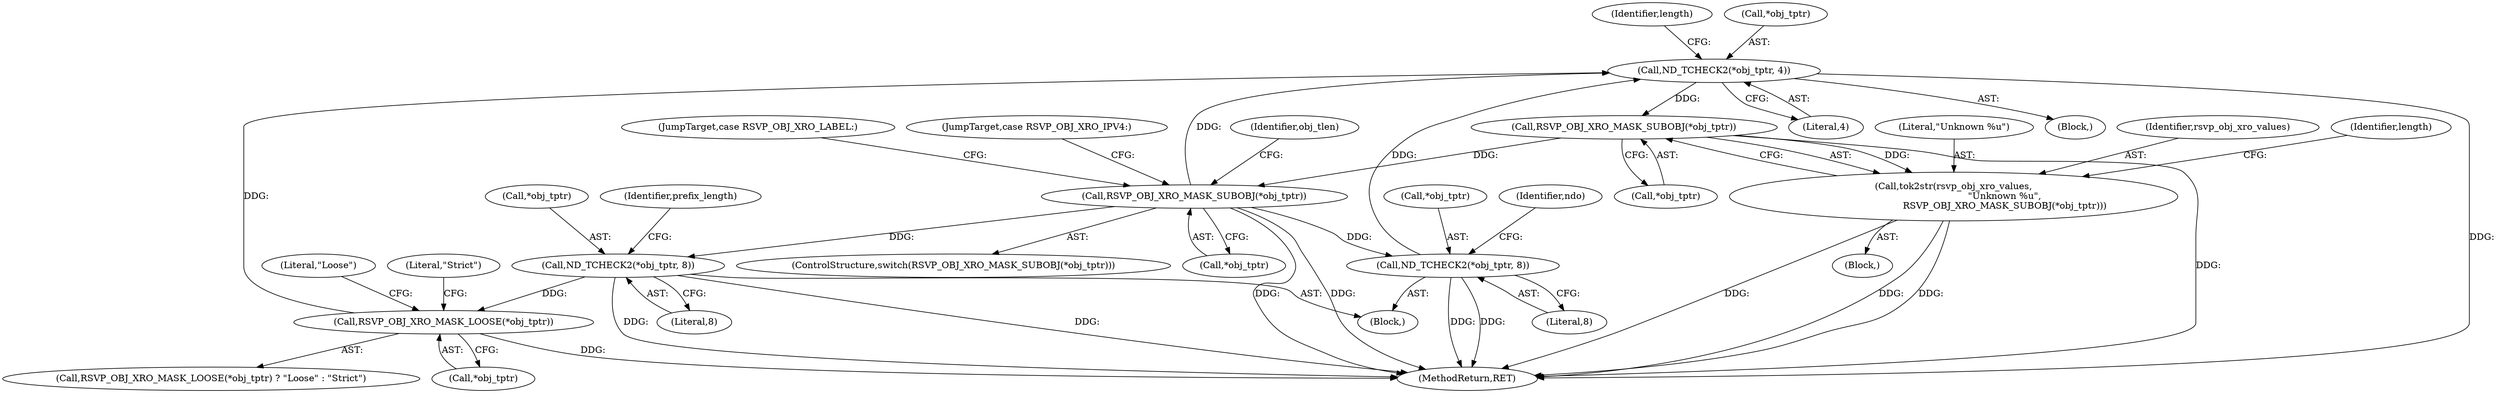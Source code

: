 digraph "0_tcpdump_3c8a2b0e91d8d8947e89384dacf6b54673083e71@pointer" {
"1001314" [label="(Call,ND_TCHECK2(*obj_tptr, 4))"];
"1001432" [label="(Call,ND_TCHECK2(*obj_tptr, 8))"];
"1001352" [label="(Call,RSVP_OBJ_XRO_MASK_SUBOBJ(*obj_tptr))"];
"1001335" [label="(Call,RSVP_OBJ_XRO_MASK_SUBOBJ(*obj_tptr))"];
"1001314" [label="(Call,ND_TCHECK2(*obj_tptr, 4))"];
"1001397" [label="(Call,RSVP_OBJ_XRO_MASK_LOOSE(*obj_tptr))"];
"1001368" [label="(Call,ND_TCHECK2(*obj_tptr, 8))"];
"1001332" [label="(Call,tok2str(rsvp_obj_xro_values,\n                                   \"Unknown %u\",\n                                   RSVP_OBJ_XRO_MASK_SUBOBJ(*obj_tptr)))"];
"1001355" [label="(Block,)"];
"1001369" [label="(Call,*obj_tptr)"];
"1001400" [label="(Literal,\"Loose\")"];
"1001317" [label="(Literal,4)"];
"1003388" [label="(MethodReturn,RET)"];
"1001334" [label="(Literal,\"Unknown %u\")"];
"1001397" [label="(Call,RSVP_OBJ_XRO_MASK_LOOSE(*obj_tptr))"];
"1001371" [label="(Literal,8)"];
"1001435" [label="(Literal,8)"];
"1001476" [label="(Identifier,obj_tlen)"];
"1001336" [label="(Call,*obj_tptr)"];
"1001401" [label="(Literal,\"Strict\")"];
"1001421" [label="(JumpTarget,case RSVP_OBJ_XRO_LABEL:)"];
"1001352" [label="(Call,RSVP_OBJ_XRO_MASK_SUBOBJ(*obj_tptr))"];
"1001432" [label="(Call,ND_TCHECK2(*obj_tptr, 8))"];
"1001351" [label="(ControlStructure,switch(RSVP_OBJ_XRO_MASK_SUBOBJ(*obj_tptr)))"];
"1001433" [label="(Call,*obj_tptr)"];
"1001438" [label="(Identifier,ndo)"];
"1001357" [label="(JumpTarget,case RSVP_OBJ_XRO_IPV4:)"];
"1001396" [label="(Call,RSVP_OBJ_XRO_MASK_LOOSE(*obj_tptr) ? \"Loose\" : \"Strict\")"];
"1001373" [label="(Identifier,prefix_length)"];
"1001314" [label="(Call,ND_TCHECK2(*obj_tptr, 4))"];
"1001332" [label="(Call,tok2str(rsvp_obj_xro_values,\n                                   \"Unknown %u\",\n                                   RSVP_OBJ_XRO_MASK_SUBOBJ(*obj_tptr)))"];
"1001319" [label="(Identifier,length)"];
"1001333" [label="(Identifier,rsvp_obj_xro_values)"];
"1001338" [label="(Identifier,length)"];
"1001312" [label="(Block,)"];
"1001335" [label="(Call,RSVP_OBJ_XRO_MASK_SUBOBJ(*obj_tptr))"];
"1001368" [label="(Call,ND_TCHECK2(*obj_tptr, 8))"];
"1001331" [label="(Block,)"];
"1001315" [label="(Call,*obj_tptr)"];
"1001353" [label="(Call,*obj_tptr)"];
"1001398" [label="(Call,*obj_tptr)"];
"1001314" -> "1001312"  [label="AST: "];
"1001314" -> "1001317"  [label="CFG: "];
"1001315" -> "1001314"  [label="AST: "];
"1001317" -> "1001314"  [label="AST: "];
"1001319" -> "1001314"  [label="CFG: "];
"1001314" -> "1003388"  [label="DDG: "];
"1001432" -> "1001314"  [label="DDG: "];
"1001352" -> "1001314"  [label="DDG: "];
"1001397" -> "1001314"  [label="DDG: "];
"1001314" -> "1001335"  [label="DDG: "];
"1001432" -> "1001355"  [label="AST: "];
"1001432" -> "1001435"  [label="CFG: "];
"1001433" -> "1001432"  [label="AST: "];
"1001435" -> "1001432"  [label="AST: "];
"1001438" -> "1001432"  [label="CFG: "];
"1001432" -> "1003388"  [label="DDG: "];
"1001432" -> "1003388"  [label="DDG: "];
"1001352" -> "1001432"  [label="DDG: "];
"1001352" -> "1001351"  [label="AST: "];
"1001352" -> "1001353"  [label="CFG: "];
"1001353" -> "1001352"  [label="AST: "];
"1001357" -> "1001352"  [label="CFG: "];
"1001421" -> "1001352"  [label="CFG: "];
"1001476" -> "1001352"  [label="CFG: "];
"1001352" -> "1003388"  [label="DDG: "];
"1001352" -> "1003388"  [label="DDG: "];
"1001335" -> "1001352"  [label="DDG: "];
"1001352" -> "1001368"  [label="DDG: "];
"1001335" -> "1001332"  [label="AST: "];
"1001335" -> "1001336"  [label="CFG: "];
"1001336" -> "1001335"  [label="AST: "];
"1001332" -> "1001335"  [label="CFG: "];
"1001335" -> "1003388"  [label="DDG: "];
"1001335" -> "1001332"  [label="DDG: "];
"1001397" -> "1001396"  [label="AST: "];
"1001397" -> "1001398"  [label="CFG: "];
"1001398" -> "1001397"  [label="AST: "];
"1001400" -> "1001397"  [label="CFG: "];
"1001401" -> "1001397"  [label="CFG: "];
"1001397" -> "1003388"  [label="DDG: "];
"1001368" -> "1001397"  [label="DDG: "];
"1001368" -> "1001355"  [label="AST: "];
"1001368" -> "1001371"  [label="CFG: "];
"1001369" -> "1001368"  [label="AST: "];
"1001371" -> "1001368"  [label="AST: "];
"1001373" -> "1001368"  [label="CFG: "];
"1001368" -> "1003388"  [label="DDG: "];
"1001368" -> "1003388"  [label="DDG: "];
"1001332" -> "1001331"  [label="AST: "];
"1001333" -> "1001332"  [label="AST: "];
"1001334" -> "1001332"  [label="AST: "];
"1001338" -> "1001332"  [label="CFG: "];
"1001332" -> "1003388"  [label="DDG: "];
"1001332" -> "1003388"  [label="DDG: "];
"1001332" -> "1003388"  [label="DDG: "];
}
